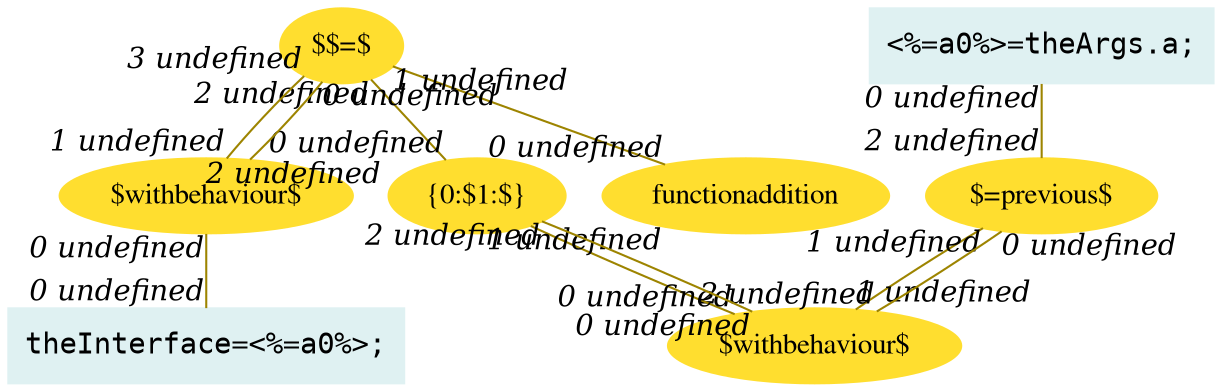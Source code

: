 digraph g{node_6984 [shape="ellipse", style="filled", color="#ffde2f", fontname="Times", label="$=previous$" ]
node_6985 [shape="ellipse", style="filled", color="#ffde2f", fontname="Times", label="$withbehaviour$" ]
node_7003 [shape="ellipse", style="filled", color="#ffde2f", fontname="Times", label="functionaddition" ]
node_7004 [shape="ellipse", style="filled", color="#ffde2f", fontname="Times", label="{0:$1:$}" ]
node_7005 [shape="ellipse", style="filled", color="#ffde2f", fontname="Times", label="$$=$" ]
node_7006 [shape="ellipse", style="filled", color="#ffde2f", fontname="Times", label="$withbehaviour$" ]
node_7030 [shape="box", style="filled", color="#dff1f2", fontname="Courier", label="<%=a0%>=theArgs.a;
" ]
node_7032 [shape="box", style="filled", color="#dff1f2", fontname="Courier", label="theInterface=<%=a0%>;
" ]
node_6985 -> node_6984 [dir=none, arrowHead=none, fontname="Times-Italic", arrowsize=1, color="#9d8400", label="",  headlabel="0 undefined", taillabel="2 undefined" ]
node_7005 -> node_7003 [dir=none, arrowHead=none, fontname="Times-Italic", arrowsize=1, color="#9d8400", label="",  headlabel="0 undefined", taillabel="1 undefined" ]
node_7005 -> node_7004 [dir=none, arrowHead=none, fontname="Times-Italic", arrowsize=1, color="#9d8400", label="",  headlabel="0 undefined", taillabel="2 undefined" ]
node_7006 -> node_7005 [dir=none, arrowHead=none, fontname="Times-Italic", arrowsize=1, color="#9d8400", label="",  headlabel="0 undefined", taillabel="2 undefined" ]
node_7004 -> node_6985 [dir=none, arrowHead=none, fontname="Times-Italic", arrowsize=1, color="#9d8400", label="",  headlabel="0 undefined", taillabel="1 undefined" ]
node_7004 -> node_6985 [dir=none, arrowHead=none, fontname="Times-Italic", arrowsize=1, color="#9d8400", label="",  headlabel="0 undefined", taillabel="2 undefined" ]
node_7030 -> node_6984 [dir=none, arrowHead=none, fontname="Times-Italic", arrowsize=1, color="#9d8400", label="",  headlabel="2 undefined", taillabel="0 undefined" ]
node_7006 -> node_7032 [dir=none, arrowHead=none, fontname="Times-Italic", arrowsize=1, color="#9d8400", label="",  headlabel="0 undefined", taillabel="0 undefined" ]
node_6984 -> node_6985 [dir=none, arrowHead=none, fontname="Times-Italic", arrowsize=1, color="#9d8400", label="",  headlabel="1 undefined", taillabel="1 undefined" ]
node_7005 -> node_7006 [dir=none, arrowHead=none, fontname="Times-Italic", arrowsize=1, color="#9d8400", label="",  headlabel="1 undefined", taillabel="3 undefined" ]
}